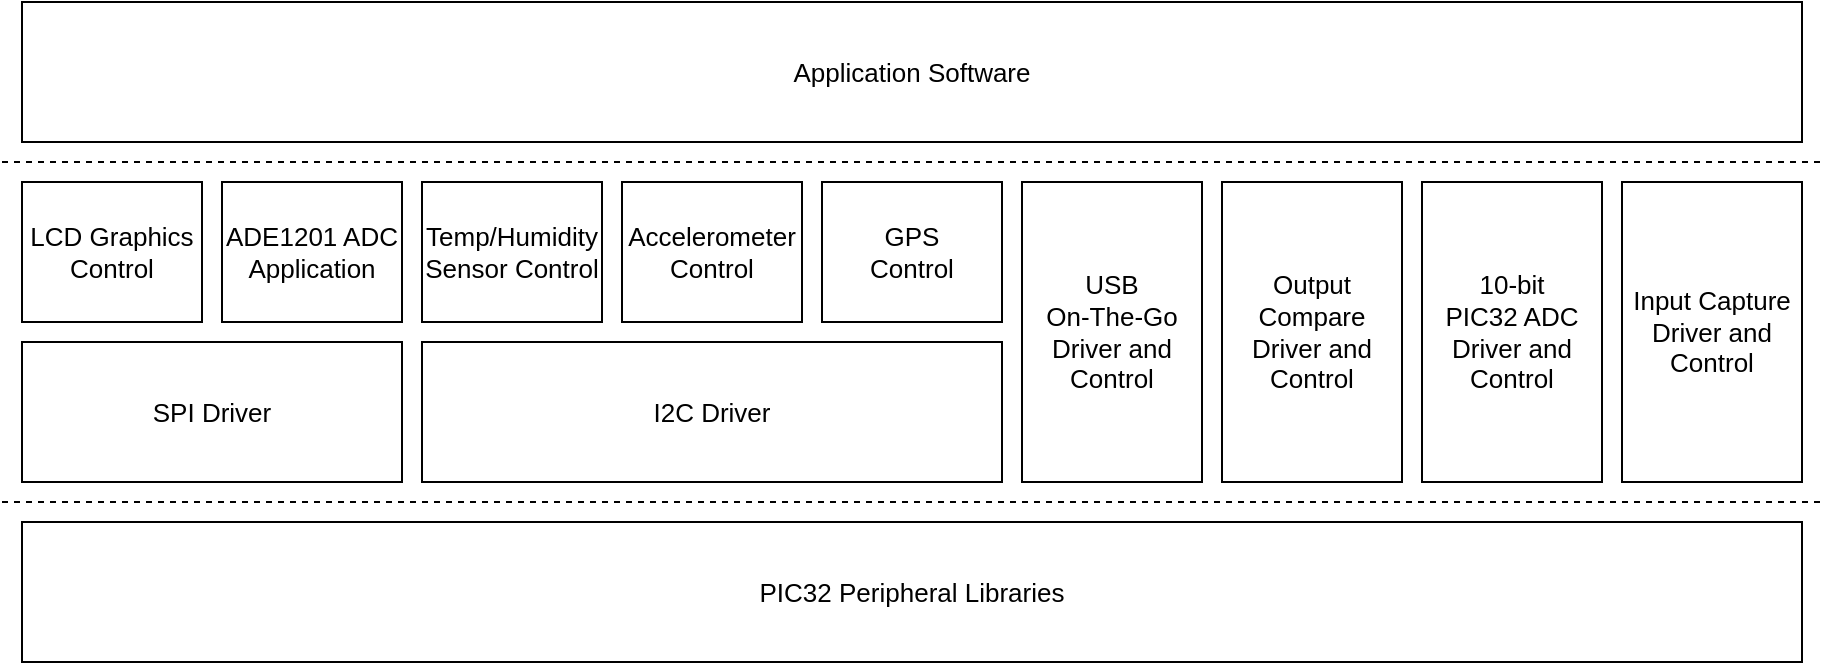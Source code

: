<mxfile version="10.6.5" type="device"><diagram id="XxydYgXCpFprhpMOcIUg" name="Page-1"><mxGraphModel dx="992" dy="522" grid="1" gridSize="10" guides="1" tooltips="1" connect="1" arrows="1" fold="1" page="1" pageScale="1" pageWidth="2000" pageHeight="2000" math="0" shadow="0"><root><mxCell id="0"/><mxCell id="1" parent="0"/><mxCell id="g18BNlAGLmFtJVb6j7Pp-2" value="&lt;font style=&quot;font-size: 13px&quot;&gt;SPI Driver&lt;/font&gt;" style="rounded=0;whiteSpace=wrap;html=1;" vertex="1" parent="1"><mxGeometry x="100" y="470" width="190" height="70" as="geometry"/></mxCell><mxCell id="g18BNlAGLmFtJVb6j7Pp-3" value="&lt;font style=&quot;font-size: 13px&quot;&gt;I2C Driver&lt;/font&gt;" style="rounded=0;whiteSpace=wrap;html=1;" vertex="1" parent="1"><mxGeometry x="300" y="470" width="290" height="70" as="geometry"/></mxCell><mxCell id="g18BNlAGLmFtJVb6j7Pp-4" value="&lt;font style=&quot;font-size: 13px&quot;&gt;USB &lt;br&gt;On-The-Go&lt;br&gt;Driver and Control&lt;br&gt;&lt;/font&gt;" style="rounded=0;whiteSpace=wrap;html=1;" vertex="1" parent="1"><mxGeometry x="600" y="390" width="90" height="150" as="geometry"/></mxCell><mxCell id="g18BNlAGLmFtJVb6j7Pp-5" value="&lt;font style=&quot;font-size: 13px&quot;&gt;Output Compare&lt;br&gt;Driver and Control&lt;br&gt;&lt;/font&gt;" style="rounded=0;whiteSpace=wrap;html=1;" vertex="1" parent="1"><mxGeometry x="700" y="390" width="90" height="150" as="geometry"/></mxCell><mxCell id="g18BNlAGLmFtJVb6j7Pp-6" value="&lt;font style=&quot;font-size: 13px&quot;&gt;10-bit &lt;br&gt;PIC32 ADC&lt;br&gt;Driver and Control&lt;br&gt;&lt;/font&gt;" style="rounded=0;whiteSpace=wrap;html=1;" vertex="1" parent="1"><mxGeometry x="800" y="390" width="90" height="150" as="geometry"/></mxCell><mxCell id="g18BNlAGLmFtJVb6j7Pp-7" value="&lt;font style=&quot;font-size: 13px&quot;&gt;Input Capture&lt;br&gt;Driver and Control&lt;br&gt;&lt;/font&gt;" style="rounded=0;whiteSpace=wrap;html=1;" vertex="1" parent="1"><mxGeometry x="900" y="390" width="90" height="150" as="geometry"/></mxCell><mxCell id="g18BNlAGLmFtJVb6j7Pp-8" value="" style="endArrow=none;dashed=1;html=1;" edge="1" parent="1"><mxGeometry width="50" height="50" relative="1" as="geometry"><mxPoint x="90" y="550" as="sourcePoint"/><mxPoint x="1000" y="550" as="targetPoint"/></mxGeometry></mxCell><mxCell id="g18BNlAGLmFtJVb6j7Pp-9" value="&lt;font style=&quot;font-size: 13px&quot;&gt;PIC32 Peripheral Libraries&lt;/font&gt;" style="rounded=0;whiteSpace=wrap;html=1;" vertex="1" parent="1"><mxGeometry x="100" y="560" width="890" height="70" as="geometry"/></mxCell><mxCell id="g18BNlAGLmFtJVb6j7Pp-16" value="&lt;font style=&quot;font-size: 13px&quot;&gt;Temp/Humidity&lt;br&gt;&lt;/font&gt;&lt;font style=&quot;font-size: 13px&quot;&gt;Sensor Control&lt;/font&gt;&lt;br&gt;" style="rounded=0;whiteSpace=wrap;html=1;" vertex="1" parent="1"><mxGeometry x="300" y="390" width="90" height="70" as="geometry"/></mxCell><mxCell id="g18BNlAGLmFtJVb6j7Pp-17" value="&lt;font style=&quot;font-size: 13px&quot;&gt;Accelerometer Control&lt;br&gt;&lt;/font&gt;" style="rounded=0;whiteSpace=wrap;html=1;" vertex="1" parent="1"><mxGeometry x="400" y="390" width="90" height="70" as="geometry"/></mxCell><mxCell id="g18BNlAGLmFtJVb6j7Pp-18" value="&lt;font style=&quot;font-size: 13px&quot;&gt;GPS&lt;br&gt;Control&lt;br&gt;&lt;/font&gt;" style="rounded=0;whiteSpace=wrap;html=1;" vertex="1" parent="1"><mxGeometry x="500" y="390" width="90" height="70" as="geometry"/></mxCell><mxCell id="g18BNlAGLmFtJVb6j7Pp-19" value="&lt;font style=&quot;font-size: 13px&quot;&gt;LCD Graphics Control&lt;/font&gt;&lt;br&gt;" style="rounded=0;whiteSpace=wrap;html=1;" vertex="1" parent="1"><mxGeometry x="100" y="390" width="90" height="70" as="geometry"/></mxCell><mxCell id="g18BNlAGLmFtJVb6j7Pp-20" value="&lt;font style=&quot;font-size: 13px&quot;&gt;ADE1201 ADC&lt;br&gt;Application&lt;br&gt;&lt;/font&gt;" style="rounded=0;whiteSpace=wrap;html=1;" vertex="1" parent="1"><mxGeometry x="200" y="390" width="90" height="70" as="geometry"/></mxCell><mxCell id="g18BNlAGLmFtJVb6j7Pp-26" value="" style="endArrow=none;dashed=1;html=1;" edge="1" parent="1"><mxGeometry width="50" height="50" relative="1" as="geometry"><mxPoint x="90" y="380" as="sourcePoint"/><mxPoint x="1000" y="380" as="targetPoint"/></mxGeometry></mxCell><mxCell id="g18BNlAGLmFtJVb6j7Pp-29" value="&lt;font style=&quot;font-size: 13px&quot;&gt;Application Software&lt;/font&gt;" style="rounded=0;whiteSpace=wrap;html=1;" vertex="1" parent="1"><mxGeometry x="100" y="300" width="890" height="70" as="geometry"/></mxCell></root></mxGraphModel></diagram></mxfile>